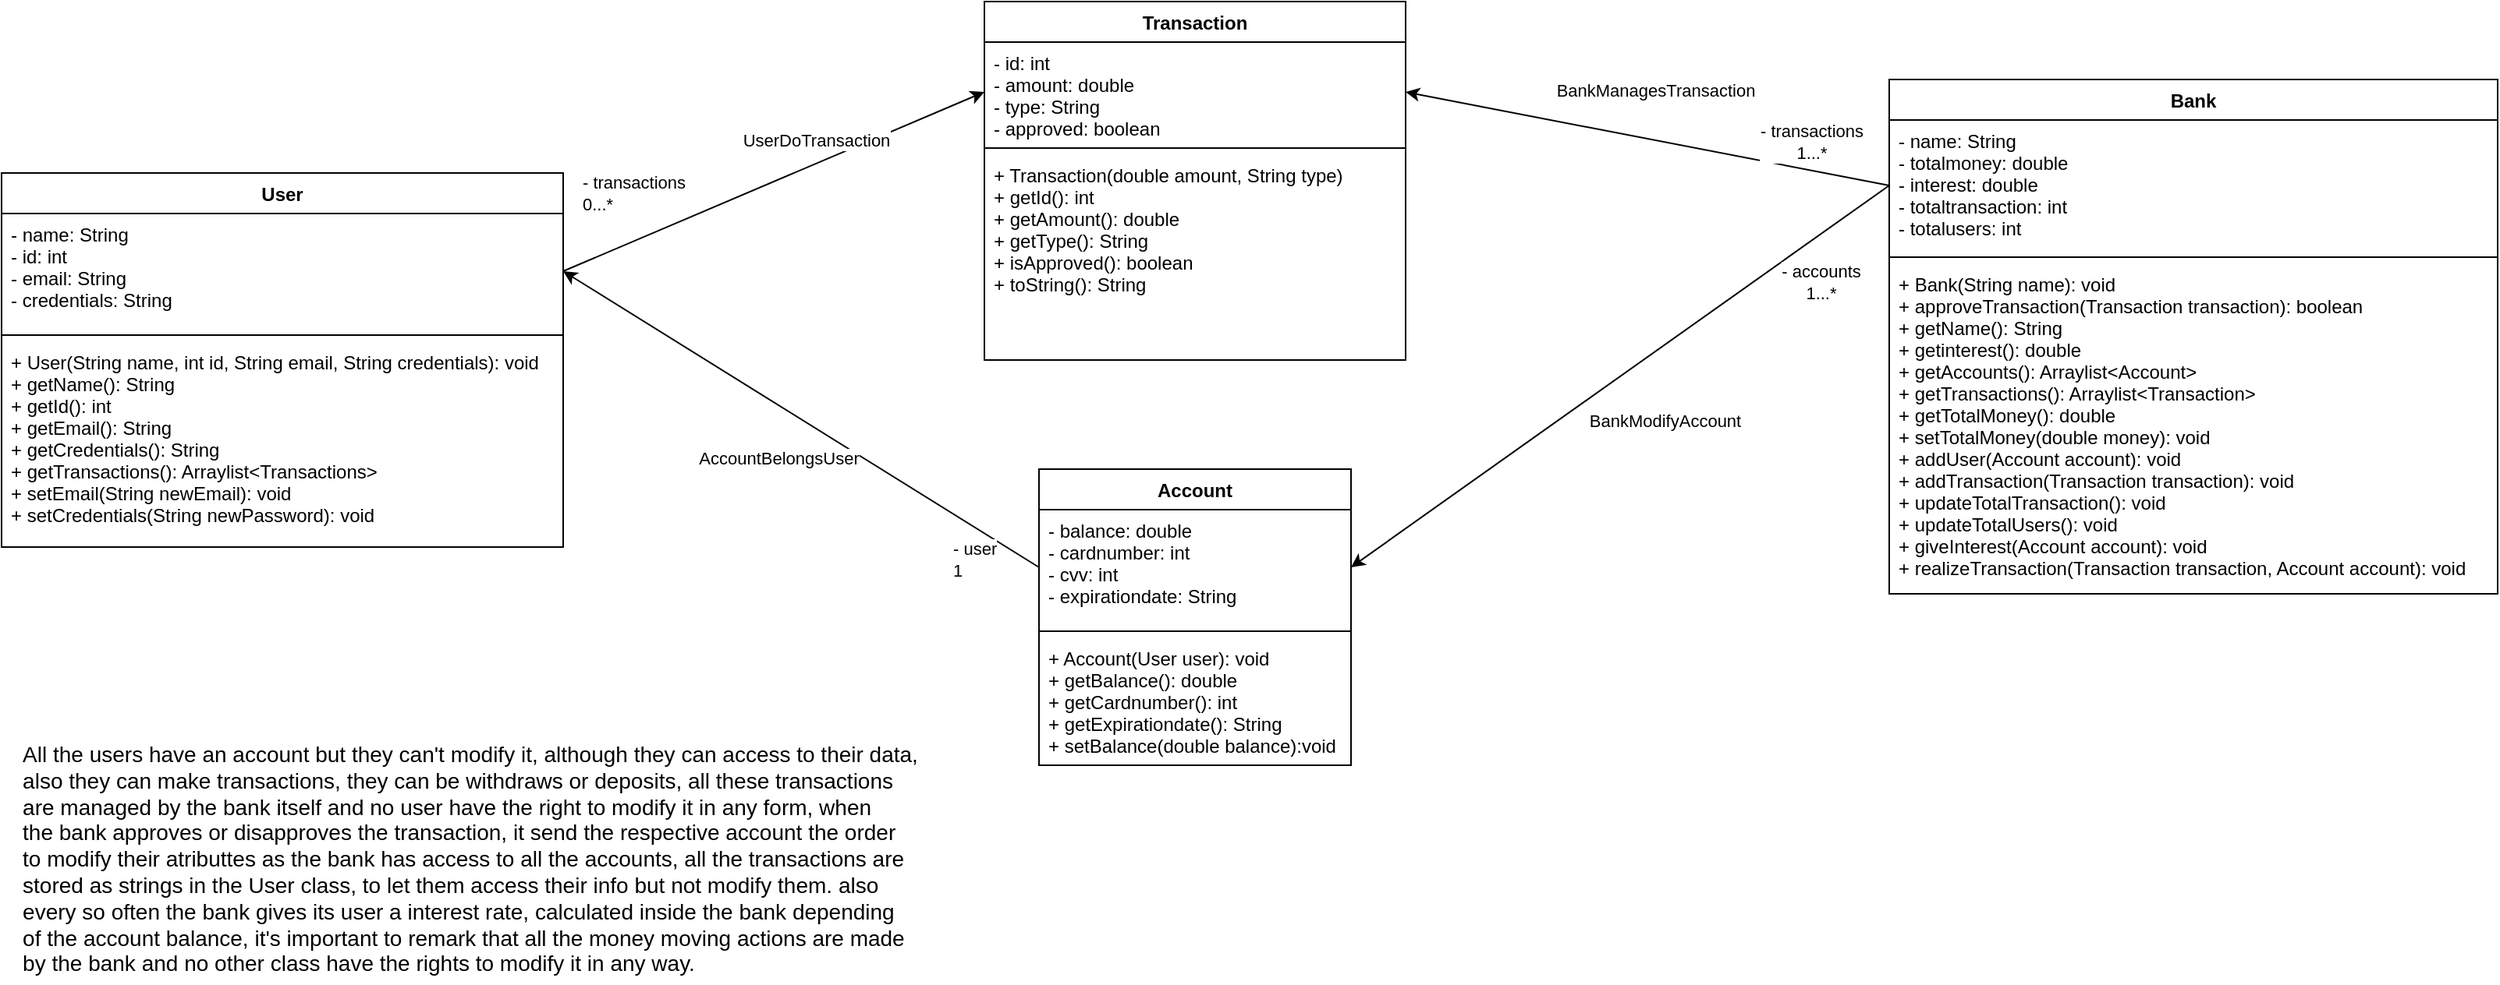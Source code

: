 <mxfile>
    <diagram id="CYzyknSZmxrdaiHbUeU2" name="Página-1">
        <mxGraphModel dx="2069" dy="489" grid="1" gridSize="10" guides="1" tooltips="1" connect="1" arrows="1" fold="1" page="1" pageScale="1" pageWidth="827" pageHeight="1169" math="0" shadow="0">
            <root>
                <mxCell id="0"/>
                <mxCell id="1" parent="0"/>
                <mxCell id="2" value="User" style="swimlane;fontStyle=1;align=center;verticalAlign=top;childLayout=stackLayout;horizontal=1;startSize=26;horizontalStack=0;resizeParent=1;resizeParentMax=0;resizeLast=0;collapsible=1;marginBottom=0;" parent="1" vertex="1">
                    <mxGeometry x="-690" y="120" width="360" height="240" as="geometry"/>
                </mxCell>
                <mxCell id="3" value="- name: String&#10;- id: int&#10;- email: String&#10;- credentials: String" style="text;strokeColor=none;fillColor=none;align=left;verticalAlign=top;spacingLeft=4;spacingRight=4;overflow=hidden;rotatable=0;points=[[0,0.5],[1,0.5]];portConstraint=eastwest;" parent="2" vertex="1">
                    <mxGeometry y="26" width="360" height="74" as="geometry"/>
                </mxCell>
                <mxCell id="4" value="" style="line;strokeWidth=1;fillColor=none;align=left;verticalAlign=middle;spacingTop=-1;spacingLeft=3;spacingRight=3;rotatable=0;labelPosition=right;points=[];portConstraint=eastwest;strokeColor=inherit;" parent="2" vertex="1">
                    <mxGeometry y="100" width="360" height="8" as="geometry"/>
                </mxCell>
                <mxCell id="5" value="+ User(String name, int id, String email, String credentials): void&#10;+ getName(): String&#10;+ getId(): int&#10;+ getEmail(): String&#10;+ getCredentials(): String&#10;+ getTransactions(): Arraylist&lt;Transactions&gt;&#10;+ setEmail(String newEmail): void&#10;+ setCredentials(String newPassword): void&#10;" style="text;strokeColor=none;fillColor=none;align=left;verticalAlign=top;spacingLeft=4;spacingRight=4;overflow=hidden;rotatable=0;points=[[0,0.5],[1,0.5]];portConstraint=eastwest;" parent="2" vertex="1">
                    <mxGeometry y="108" width="360" height="132" as="geometry"/>
                </mxCell>
                <mxCell id="6" value="Account" style="swimlane;fontStyle=1;align=center;verticalAlign=top;childLayout=stackLayout;horizontal=1;startSize=26;horizontalStack=0;resizeParent=1;resizeParentMax=0;resizeLast=0;collapsible=1;marginBottom=0;" parent="1" vertex="1">
                    <mxGeometry x="-25" y="310" width="200" height="190" as="geometry"/>
                </mxCell>
                <mxCell id="7" value="- balance: double&#10;- cardnumber: int&#10;- cvv: int&#10;- expirationdate: String" style="text;strokeColor=none;fillColor=none;align=left;verticalAlign=top;spacingLeft=4;spacingRight=4;overflow=hidden;rotatable=0;points=[[0,0.5],[1,0.5]];portConstraint=eastwest;" parent="6" vertex="1">
                    <mxGeometry y="26" width="200" height="74" as="geometry"/>
                </mxCell>
                <mxCell id="8" value="" style="line;strokeWidth=1;fillColor=none;align=left;verticalAlign=middle;spacingTop=-1;spacingLeft=3;spacingRight=3;rotatable=0;labelPosition=right;points=[];portConstraint=eastwest;strokeColor=inherit;" parent="6" vertex="1">
                    <mxGeometry y="100" width="200" height="8" as="geometry"/>
                </mxCell>
                <mxCell id="9" value="+ Account(User user): void&#10;+ getBalance(): double&#10;+ getCardnumber(): int&#10;+ getExpirationdate(): String&#10;+ setBalance(double balance):void" style="text;strokeColor=none;fillColor=none;align=left;verticalAlign=top;spacingLeft=4;spacingRight=4;overflow=hidden;rotatable=0;points=[[0,0.5],[1,0.5]];portConstraint=eastwest;" parent="6" vertex="1">
                    <mxGeometry y="108" width="200" height="82" as="geometry"/>
                </mxCell>
                <mxCell id="35" style="edgeStyle=none;html=1;entryX=1;entryY=0.5;entryDx=0;entryDy=0;exitX=0;exitY=0.5;exitDx=0;exitDy=0;" parent="1" source="11" target="21" edge="1">
                    <mxGeometry relative="1" as="geometry"/>
                </mxCell>
                <mxCell id="36" value="BankManagesTransaction" style="edgeLabel;html=1;align=center;verticalAlign=middle;resizable=0;points=[];" parent="35" vertex="1" connectable="0">
                    <mxGeometry x="0.101" relative="1" as="geometry">
                        <mxPoint x="21" y="-28" as="offset"/>
                    </mxGeometry>
                </mxCell>
                <mxCell id="38" value="- transactions&lt;br&gt;1...*" style="edgeLabel;html=1;align=center;verticalAlign=middle;resizable=0;points=[];" parent="35" vertex="1" connectable="0">
                    <mxGeometry x="-0.849" y="-5" relative="1" as="geometry">
                        <mxPoint x="-28" y="-19" as="offset"/>
                    </mxGeometry>
                </mxCell>
                <mxCell id="40" style="edgeStyle=none;html=1;entryX=1;entryY=0.5;entryDx=0;entryDy=0;exitX=0;exitY=0.5;exitDx=0;exitDy=0;" parent="1" source="11" target="7" edge="1">
                    <mxGeometry relative="1" as="geometry">
                        <mxPoint x="470" y="220" as="sourcePoint"/>
                        <mxPoint x="573" y="403" as="targetPoint"/>
                    </mxGeometry>
                </mxCell>
                <mxCell id="41" value="BankModifyAccount" style="edgeLabel;html=1;align=center;verticalAlign=middle;resizable=0;points=[];" parent="40" vertex="1" connectable="0">
                    <mxGeometry x="0.231" relative="1" as="geometry">
                        <mxPoint x="68" as="offset"/>
                    </mxGeometry>
                </mxCell>
                <mxCell id="46" value="- accounts&lt;br&gt;1...*" style="edgeLabel;html=1;align=center;verticalAlign=middle;resizable=0;points=[];" parent="40" vertex="1" connectable="0">
                    <mxGeometry x="-0.814" y="-2" relative="1" as="geometry">
                        <mxPoint x="-11" y="41" as="offset"/>
                    </mxGeometry>
                </mxCell>
                <mxCell id="10" value="Bank" style="swimlane;fontStyle=1;align=center;verticalAlign=top;childLayout=stackLayout;horizontal=1;startSize=26;horizontalStack=0;resizeParent=1;resizeParentMax=0;resizeLast=0;collapsible=1;marginBottom=0;" parent="1" vertex="1">
                    <mxGeometry x="520" y="60" width="390" height="330" as="geometry"/>
                </mxCell>
                <mxCell id="11" value="- name: String&#10;- totalmoney: double&#10;- interest: double&#10;- totaltransaction: int&#10;- totalusers: int" style="text;strokeColor=none;fillColor=none;align=left;verticalAlign=top;spacingLeft=4;spacingRight=4;overflow=hidden;rotatable=0;points=[[0,0.5],[1,0.5]];portConstraint=eastwest;" parent="10" vertex="1">
                    <mxGeometry y="26" width="390" height="84" as="geometry"/>
                </mxCell>
                <mxCell id="12" value="" style="line;strokeWidth=1;fillColor=none;align=left;verticalAlign=middle;spacingTop=-1;spacingLeft=3;spacingRight=3;rotatable=0;labelPosition=right;points=[];portConstraint=eastwest;strokeColor=inherit;" parent="10" vertex="1">
                    <mxGeometry y="110" width="390" height="8" as="geometry"/>
                </mxCell>
                <mxCell id="13" value="+ Bank(String name): void&#10;+ approveTransaction(Transaction transaction): boolean&#10;+ getName(): String&#10;+ getinterest(): double&#10;+ getAccounts(): Arraylist&lt;Account&gt;&#10;+ getTransactions(): Arraylist&lt;Transaction&gt;&#10;+ getTotalMoney(): double&#10;+ setTotalMoney(double money): void&#10;+ addUser(Account account): void&#10;+ addTransaction(Transaction transaction): void&#10;+ updateTotalTransaction(): void&#10;+ updateTotalUsers(): void&#10;+ giveInterest(Account account): void&#10;+ realizeTransaction(Transaction transaction, Account account): void" style="text;strokeColor=none;fillColor=none;align=left;verticalAlign=top;spacingLeft=4;spacingRight=4;overflow=hidden;rotatable=0;points=[[0,0.5],[1,0.5]];portConstraint=eastwest;" parent="10" vertex="1">
                    <mxGeometry y="118" width="390" height="212" as="geometry"/>
                </mxCell>
                <mxCell id="20" value="Transaction" style="swimlane;fontStyle=1;align=center;verticalAlign=top;childLayout=stackLayout;horizontal=1;startSize=26;horizontalStack=0;resizeParent=1;resizeParentMax=0;resizeLast=0;collapsible=1;marginBottom=0;" parent="1" vertex="1">
                    <mxGeometry x="-60" y="10" width="270" height="230" as="geometry"/>
                </mxCell>
                <mxCell id="21" value="- id: int&#10;- amount: double&#10;- type: String&#10;- approved: boolean" style="text;strokeColor=none;fillColor=none;align=left;verticalAlign=top;spacingLeft=4;spacingRight=4;overflow=hidden;rotatable=0;points=[[0,0.5],[1,0.5]];portConstraint=eastwest;" parent="20" vertex="1">
                    <mxGeometry y="26" width="270" height="64" as="geometry"/>
                </mxCell>
                <mxCell id="22" value="" style="line;strokeWidth=1;fillColor=none;align=left;verticalAlign=middle;spacingTop=-1;spacingLeft=3;spacingRight=3;rotatable=0;labelPosition=right;points=[];portConstraint=eastwest;strokeColor=inherit;" parent="20" vertex="1">
                    <mxGeometry y="90" width="270" height="8" as="geometry"/>
                </mxCell>
                <mxCell id="23" value="+ Transaction(double amount, String type)&#10;+ getId(): int&#10;+ getAmount(): double&#10;+ getType(): String&#10;+ isApproved(): boolean&#10;+ toString(): String" style="text;strokeColor=none;fillColor=none;align=left;verticalAlign=top;spacingLeft=4;spacingRight=4;overflow=hidden;rotatable=0;points=[[0,0.5],[1,0.5]];portConstraint=eastwest;" parent="20" vertex="1">
                    <mxGeometry y="98" width="270" height="132" as="geometry"/>
                </mxCell>
                <mxCell id="24" style="edgeStyle=none;html=1;entryX=0;entryY=0.5;entryDx=0;entryDy=0;exitX=1;exitY=0.5;exitDx=0;exitDy=0;" parent="1" source="3" target="21" edge="1">
                    <mxGeometry relative="1" as="geometry"/>
                </mxCell>
                <mxCell id="25" value="UserDoTransaction" style="edgeLabel;html=1;align=center;verticalAlign=middle;resizable=0;points=[];" parent="24" vertex="1" connectable="0">
                    <mxGeometry x="-0.155" relative="1" as="geometry">
                        <mxPoint x="48" y="-36" as="offset"/>
                    </mxGeometry>
                </mxCell>
                <mxCell id="26" value="- transactions&lt;br&gt;&lt;div style=&quot;text-align: left;&quot;&gt;0...*&lt;/div&gt;" style="edgeLabel;html=1;align=center;verticalAlign=middle;resizable=0;points=[];" parent="24" vertex="1" connectable="0">
                    <mxGeometry x="-0.715" y="1" relative="1" as="geometry">
                        <mxPoint x="7" y="-33" as="offset"/>
                    </mxGeometry>
                </mxCell>
                <mxCell id="30" style="edgeStyle=none;html=1;entryX=1;entryY=0.5;entryDx=0;entryDy=0;exitX=0;exitY=0.5;exitDx=0;exitDy=0;" parent="1" source="7" target="3" edge="1">
                    <mxGeometry relative="1" as="geometry">
                        <Array as="points"/>
                    </mxGeometry>
                </mxCell>
                <mxCell id="31" value="AccountBelongsUser" style="edgeLabel;html=1;align=center;verticalAlign=middle;resizable=0;points=[];" parent="30" vertex="1" connectable="0">
                    <mxGeometry x="0.002" y="2" relative="1" as="geometry">
                        <mxPoint x="-13" y="23" as="offset"/>
                    </mxGeometry>
                </mxCell>
                <mxCell id="32" value="- user&lt;br&gt;1" style="edgeLabel;html=1;align=left;verticalAlign=middle;resizable=0;points=[];" parent="30" vertex="1" connectable="0">
                    <mxGeometry x="-0.787" y="-1" relative="1" as="geometry">
                        <mxPoint x="-25" y="16" as="offset"/>
                    </mxGeometry>
                </mxCell>
                <mxCell id="48" value="&lt;div style=&quot;text-align: justify;&quot;&gt;&lt;span style=&quot;font-size: 14px; background-color: initial;&quot;&gt;All the users have an account but they can't modify it, although they can access to their data,&lt;/span&gt;&lt;/div&gt;&lt;font style=&quot;font-size: 14px;&quot;&gt;&lt;div style=&quot;text-align: justify;&quot;&gt;&lt;span style=&quot;background-color: initial;&quot;&gt;also they can make transactions, they can be withdraws or deposits, all these transactions&lt;/span&gt;&lt;/div&gt;&lt;div style=&quot;text-align: justify;&quot;&gt;&lt;span style=&quot;background-color: initial;&quot;&gt;are managed by the bank itself and no user have the right to modify it in any form, when&lt;/span&gt;&lt;/div&gt;&lt;div style=&quot;text-align: justify;&quot;&gt;&lt;span style=&quot;background-color: initial;&quot;&gt;the bank approves or disapproves the transaction, it send the respective account the order&lt;/span&gt;&lt;/div&gt;&lt;div style=&quot;text-align: justify;&quot;&gt;&lt;span style=&quot;background-color: initial;&quot;&gt;to modify their atributtes as the bank has access to all the accounts, all the transactions are&amp;nbsp;&lt;/span&gt;&lt;/div&gt;&lt;div style=&quot;text-align: justify;&quot;&gt;&lt;span style=&quot;background-color: initial;&quot;&gt;stored as strings in the User class, to let them access their info but not modify them. also&amp;nbsp;&lt;/span&gt;&lt;/div&gt;&lt;div style=&quot;text-align: justify;&quot;&gt;&lt;span style=&quot;background-color: initial;&quot;&gt;every so often&lt;/span&gt;&lt;span style=&quot;background-color: initial;&quot;&gt;&amp;nbsp;&lt;/span&gt;&lt;span style=&quot;background-color: initial;&quot;&gt;the bank gives its user a interest rate, calculated inside the bank depending&amp;nbsp;&lt;/span&gt;&lt;/div&gt;&lt;div style=&quot;text-align: justify;&quot;&gt;&lt;span style=&quot;background-color: initial;&quot;&gt;of the account&amp;nbsp;&lt;/span&gt;&lt;span style=&quot;background-color: initial;&quot;&gt;balance, it's important to remark that all the money moving actions are made&amp;nbsp;&lt;/span&gt;&lt;/div&gt;&lt;div style=&quot;text-align: justify;&quot;&gt;&lt;span style=&quot;background-color: initial;&quot;&gt;by the bank&amp;nbsp;&lt;/span&gt;&lt;span style=&quot;background-color: initial;&quot;&gt;and no other class have the rights to modify it in any way.&lt;/span&gt;&lt;/div&gt;&lt;/font&gt;" style="text;html=1;align=center;verticalAlign=middle;resizable=0;points=[];autosize=1;strokeColor=none;fillColor=none;" vertex="1" parent="1">
                    <mxGeometry x="-690" y="480" width="600" height="160" as="geometry"/>
                </mxCell>
            </root>
        </mxGraphModel>
    </diagram>
</mxfile>